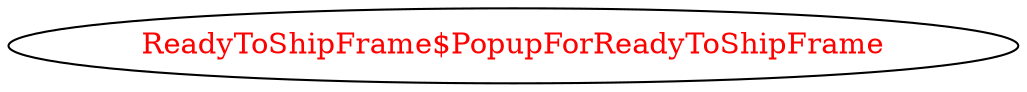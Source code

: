 digraph dependencyGraph {
 concentrate=true;
 ranksep="2.0";
 rankdir="LR"; 
 splines="ortho";
"ReadyToShipFrame$PopupForReadyToShipFrame" [fontcolor="red"];
}